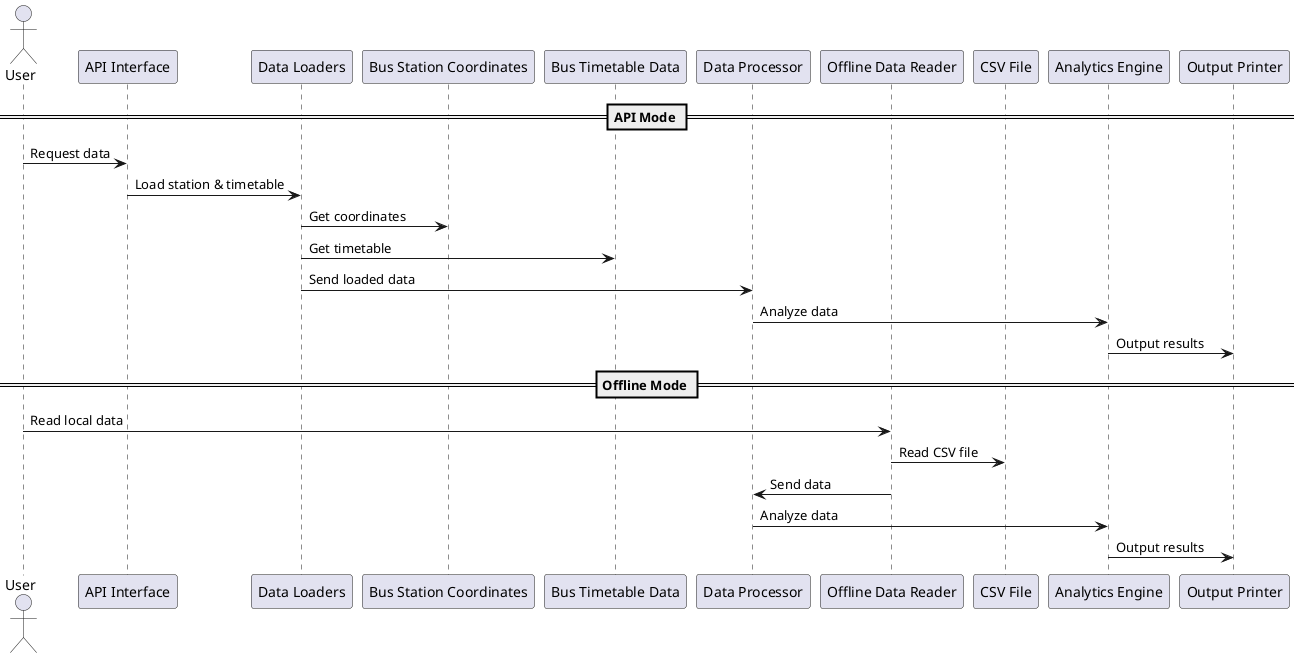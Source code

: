 @startuml


actor User

participant "API Interface" as API
participant "Data Loaders" as Loaders
participant "Bus Station Coordinates" as StationCoords
participant "Bus Timetable Data" as Timetable
participant "Data Processor" as Processor
participant "Offline Data Reader" as OfflineReader
participant "CSV File" as CSV
participant "Analytics Engine" as Analytics
participant "Output Printer" as Printer

== API Mode ==
User -> API : Request data
API -> Loaders : Load station & timetable
Loaders -> StationCoords : Get coordinates
Loaders -> Timetable : Get timetable
Loaders -> Processor : Send loaded data
Processor -> Analytics : Analyze data
Analytics -> Printer : Output results

== Offline Mode ==
User -> OfflineReader : Read local data
OfflineReader -> CSV : Read CSV file
OfflineReader -> Processor : Send data
Processor -> Analytics : Analyze data
Analytics -> Printer : Output results

@enduml
